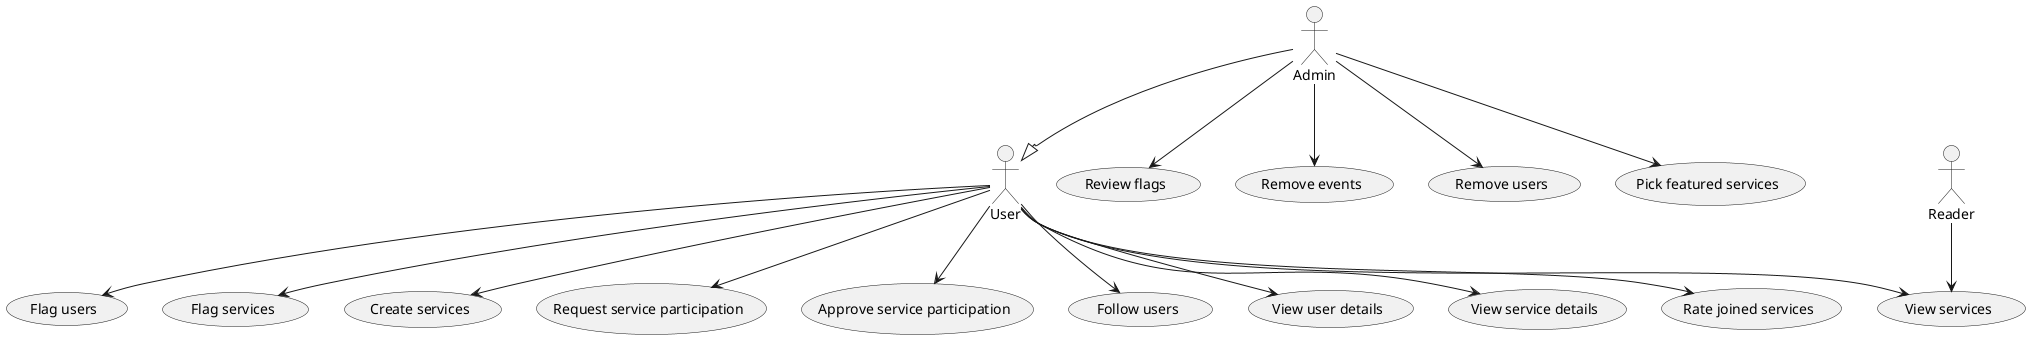 @startuml UseCase


User <|-up- Admin
Admin --> (Review flags)
Admin --> (Remove events)
Admin --> (Remove users)
Admin --> (Pick featured services)
User --> (Flag users)
User --> (Flag services)
User --> (Create services)
User --> (Request service participation)
User --> (Approve service participation)
User --> (Follow users)
User --> (View user details)
User --> (View services)
User --> (View service details)
User --> (Rate joined services)
Reader --> (View services)

@enduml